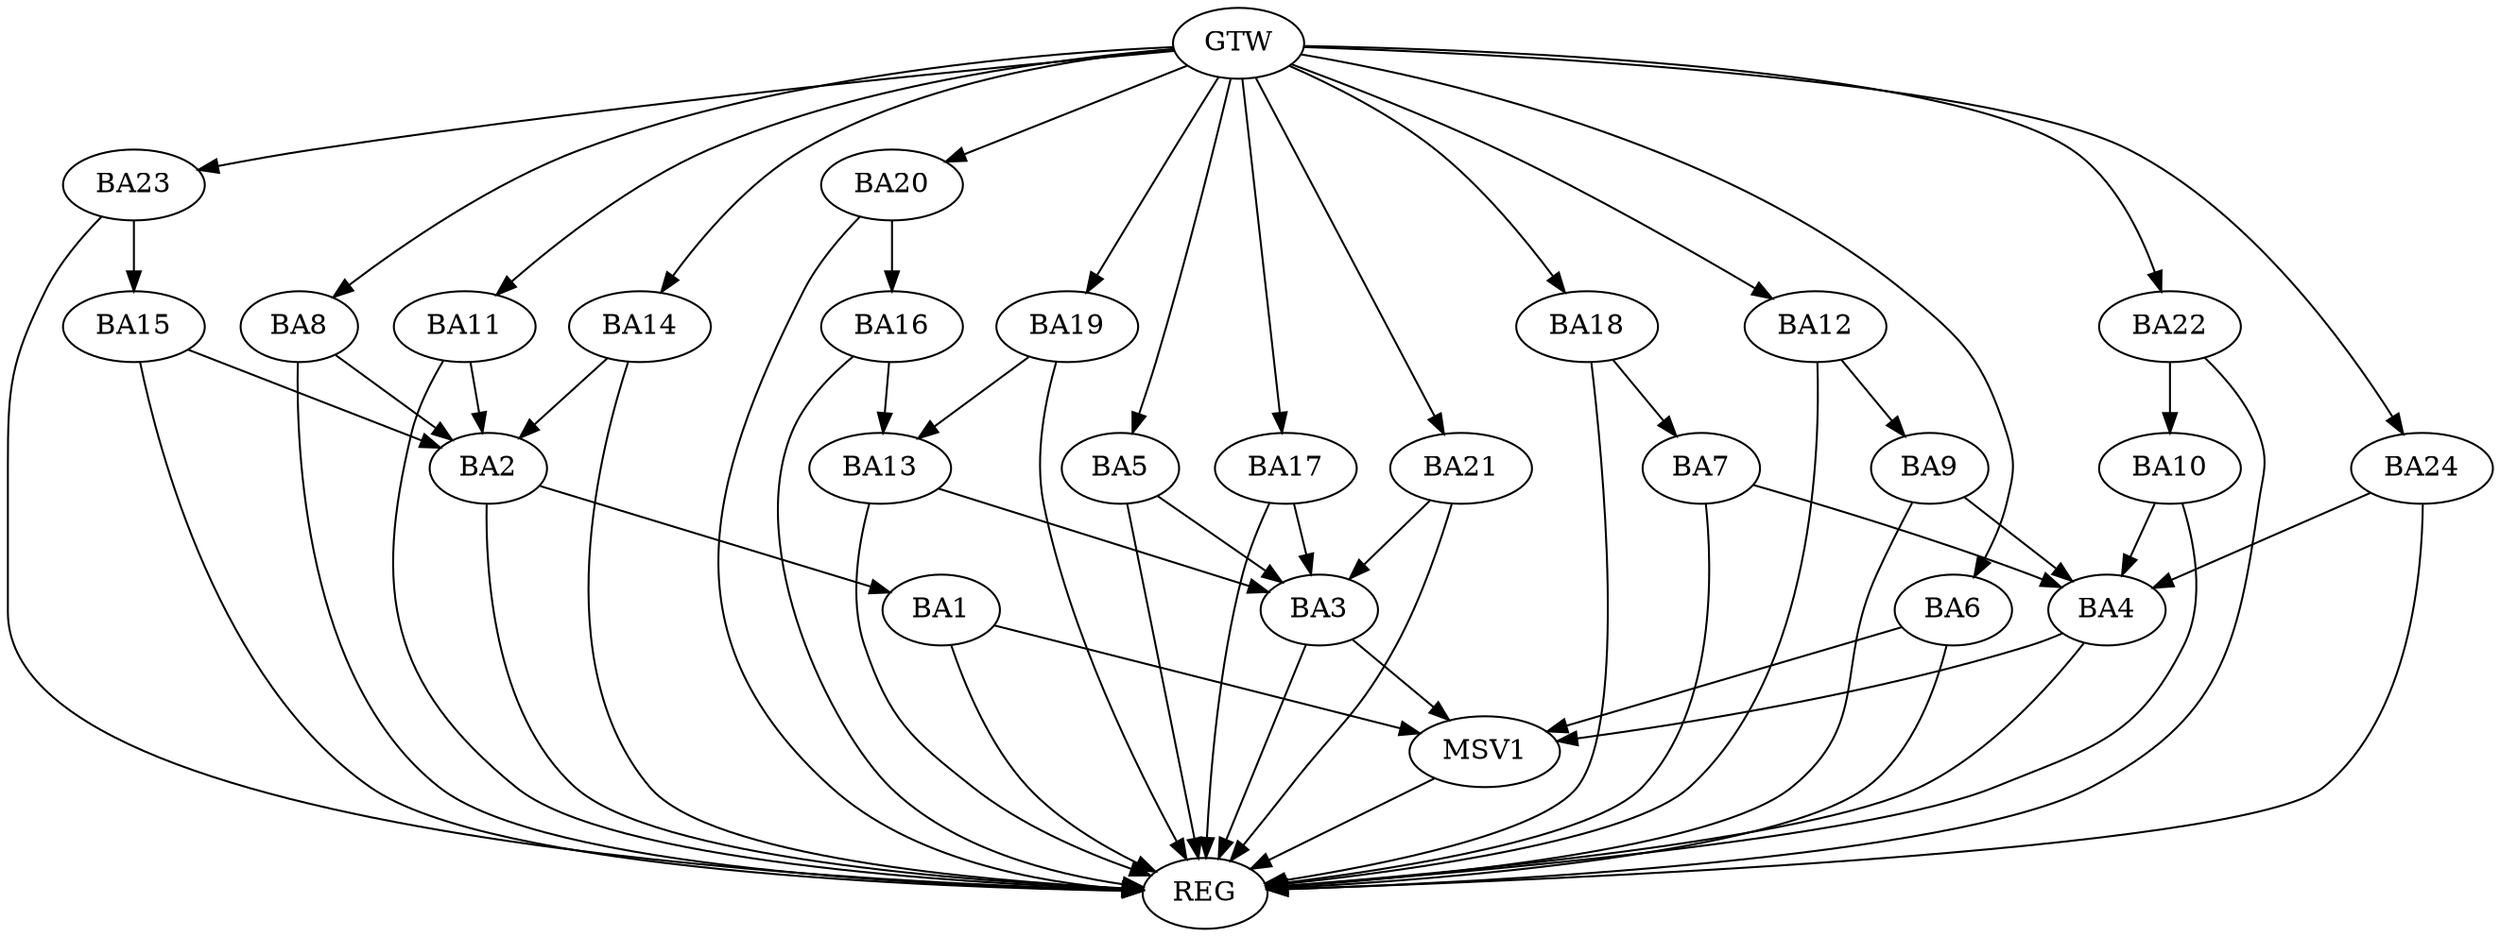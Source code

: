 strict digraph G {
  BA1 [ label="BA1" ];
  BA2 [ label="BA2" ];
  BA3 [ label="BA3" ];
  BA4 [ label="BA4" ];
  BA5 [ label="BA5" ];
  BA6 [ label="BA6" ];
  BA7 [ label="BA7" ];
  BA8 [ label="BA8" ];
  BA9 [ label="BA9" ];
  BA10 [ label="BA10" ];
  BA11 [ label="BA11" ];
  BA12 [ label="BA12" ];
  BA13 [ label="BA13" ];
  BA14 [ label="BA14" ];
  BA15 [ label="BA15" ];
  BA16 [ label="BA16" ];
  BA17 [ label="BA17" ];
  BA18 [ label="BA18" ];
  BA19 [ label="BA19" ];
  BA20 [ label="BA20" ];
  BA21 [ label="BA21" ];
  BA22 [ label="BA22" ];
  BA23 [ label="BA23" ];
  BA24 [ label="BA24" ];
  GTW [ label="GTW" ];
  REG [ label="REG" ];
  MSV1 [ label="MSV1" ];
  BA2 -> BA1;
  BA5 -> BA3;
  BA7 -> BA4;
  BA8 -> BA2;
  BA9 -> BA4;
  BA10 -> BA4;
  BA11 -> BA2;
  BA12 -> BA9;
  BA13 -> BA3;
  BA14 -> BA2;
  BA16 -> BA13;
  BA17 -> BA3;
  BA18 -> BA7;
  BA19 -> BA13;
  BA20 -> BA16;
  BA21 -> BA3;
  BA22 -> BA10;
  BA23 -> BA15;
  BA24 -> BA4;
  GTW -> BA5;
  GTW -> BA6;
  GTW -> BA8;
  GTW -> BA11;
  GTW -> BA12;
  GTW -> BA14;
  GTW -> BA17;
  GTW -> BA18;
  GTW -> BA19;
  GTW -> BA20;
  GTW -> BA21;
  GTW -> BA22;
  GTW -> BA23;
  GTW -> BA24;
  BA1 -> REG;
  BA2 -> REG;
  BA3 -> REG;
  BA4 -> REG;
  BA5 -> REG;
  BA6 -> REG;
  BA7 -> REG;
  BA8 -> REG;
  BA9 -> REG;
  BA10 -> REG;
  BA11 -> REG;
  BA12 -> REG;
  BA13 -> REG;
  BA14 -> REG;
  BA15 -> REG;
  BA16 -> REG;
  BA17 -> REG;
  BA18 -> REG;
  BA19 -> REG;
  BA20 -> REG;
  BA21 -> REG;
  BA22 -> REG;
  BA23 -> REG;
  BA24 -> REG;
  BA15 -> BA2;
  BA1 -> MSV1;
  BA3 -> MSV1;
  BA4 -> MSV1;
  BA6 -> MSV1;
  MSV1 -> REG;
}
